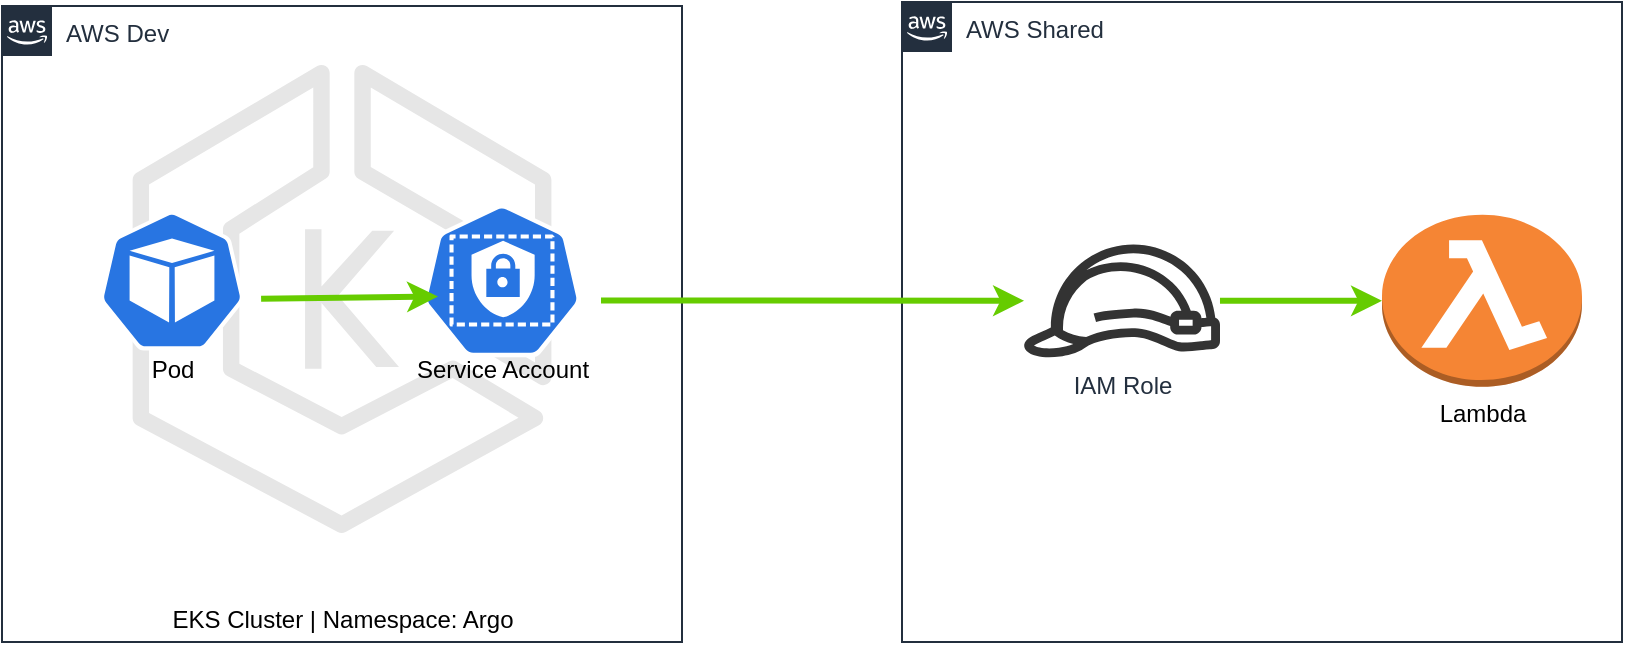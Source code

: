 <mxfile version="17.2.3" type="github"><diagram id="k364arCdmwFCV6oe1WjC" name="Page-1"><mxGraphModel dx="1828" dy="1160" grid="1" gridSize="10" guides="1" tooltips="1" connect="1" arrows="1" fold="1" page="1" pageScale="1" pageWidth="850" pageHeight="1100" math="0" shadow="0"><root><mxCell id="0"/><mxCell id="1" parent="0"/><mxCell id="BL0fxwx5DuhP13sKB6l1-1" value="AWS Dev" style="points=[[0,0],[0.25,0],[0.5,0],[0.75,0],[1,0],[1,0.25],[1,0.5],[1,0.75],[1,1],[0.75,1],[0.5,1],[0.25,1],[0,1],[0,0.75],[0,0.5],[0,0.25]];outlineConnect=0;gradientColor=none;html=1;whiteSpace=wrap;fontSize=12;fontStyle=0;container=1;pointerEvents=0;collapsible=0;recursiveResize=0;shape=mxgraph.aws4.group;grIcon=mxgraph.aws4.group_aws_cloud_alt;strokeColor=#232F3E;fillColor=none;verticalAlign=top;align=left;spacingLeft=30;fontColor=#232F3E;dashed=0;" vertex="1" parent="1"><mxGeometry x="20" y="322" width="340" height="318" as="geometry"/></mxCell><mxCell id="BL0fxwx5DuhP13sKB6l1-6" value="EKS Cluster | Namespace: Argo" style="sketch=0;points=[[0,0,0],[0.25,0,0],[0.5,0,0],[0.75,0,0],[1,0,0],[0,1,0],[0.25,1,0],[0.5,1,0],[0.75,1,0],[1,1,0],[0,0.25,0],[0,0.5,0],[0,0.75,0],[1,0.25,0],[1,0.5,0],[1,0.75,0]];outlineConnect=0;gradientDirection=north;dashed=0;verticalLabelPosition=bottom;verticalAlign=top;align=center;html=1;fontSize=12;fontStyle=0;aspect=fixed;shape=mxgraph.aws4.resourceIcon;resIcon=mxgraph.aws4.eks;gradientColor=#ffffff;fillColor=none;strokeColor=#E6E6E6;" vertex="1" parent="BL0fxwx5DuhP13sKB6l1-1"><mxGeometry x="23.63" width="292.75" height="292.75" as="geometry"/></mxCell><mxCell id="BL0fxwx5DuhP13sKB6l1-7" value="" style="sketch=0;html=1;dashed=0;whitespace=wrap;fillColor=#2875E2;strokeColor=#ffffff;points=[[0.005,0.63,0],[0.1,0.2,0],[0.9,0.2,0],[0.5,0,0],[0.995,0.63,0],[0.72,0.99,0],[0.5,1,0],[0.28,0.99,0]];shape=mxgraph.kubernetes.icon;prIcon=role" vertex="1" parent="BL0fxwx5DuhP13sKB6l1-1"><mxGeometry x="200" y="98.88" width="100" height="76.75" as="geometry"/></mxCell><mxCell id="BL0fxwx5DuhP13sKB6l1-9" style="edgeStyle=none;rounded=0;orthogonalLoop=1;jettySize=auto;html=1;exitX=0.995;exitY=0.63;exitDx=0;exitDy=0;exitPerimeter=0;entryX=0.18;entryY=0.604;entryDx=0;entryDy=0;entryPerimeter=0;strokeWidth=3;strokeColor=#66CC00;" edge="1" parent="BL0fxwx5DuhP13sKB6l1-1" source="BL0fxwx5DuhP13sKB6l1-8" target="BL0fxwx5DuhP13sKB6l1-7"><mxGeometry relative="1" as="geometry"/></mxCell><mxCell id="BL0fxwx5DuhP13sKB6l1-8" value="" style="sketch=0;html=1;dashed=0;whitespace=wrap;fillColor=#2875E2;strokeColor=#ffffff;points=[[0.005,0.63,0],[0.1,0.2,0],[0.9,0.2,0],[0.5,0,0],[0.995,0.63,0],[0.72,0.99,0],[0.5,1,0],[0.28,0.99,0]];shape=mxgraph.kubernetes.icon;prIcon=pod" vertex="1" parent="BL0fxwx5DuhP13sKB6l1-1"><mxGeometry x="40" y="102.25" width="90" height="70" as="geometry"/></mxCell><mxCell id="BL0fxwx5DuhP13sKB6l1-13" value="Service Account" style="text;html=1;resizable=0;autosize=1;align=center;verticalAlign=middle;points=[];fillColor=none;strokeColor=none;rounded=0;" vertex="1" parent="BL0fxwx5DuhP13sKB6l1-1"><mxGeometry x="200" y="172.25" width="100" height="20" as="geometry"/></mxCell><mxCell id="BL0fxwx5DuhP13sKB6l1-14" value="Pod" style="text;html=1;align=center;verticalAlign=middle;resizable=0;points=[];autosize=1;strokeColor=none;fillColor=none;" vertex="1" parent="BL0fxwx5DuhP13sKB6l1-1"><mxGeometry x="65" y="172.25" width="40" height="20" as="geometry"/></mxCell><mxCell id="BL0fxwx5DuhP13sKB6l1-2" value="AWS Shared" style="points=[[0,0],[0.25,0],[0.5,0],[0.75,0],[1,0],[1,0.25],[1,0.5],[1,0.75],[1,1],[0.75,1],[0.5,1],[0.25,1],[0,1],[0,0.75],[0,0.5],[0,0.25]];outlineConnect=0;gradientColor=none;html=1;whiteSpace=wrap;fontSize=12;fontStyle=0;container=1;pointerEvents=0;collapsible=0;recursiveResize=0;shape=mxgraph.aws4.group;grIcon=mxgraph.aws4.group_aws_cloud_alt;strokeColor=#232F3E;fillColor=none;verticalAlign=top;align=left;spacingLeft=30;fontColor=#232F3E;dashed=0;" vertex="1" parent="1"><mxGeometry x="470" y="320" width="360" height="320" as="geometry"/></mxCell><mxCell id="BL0fxwx5DuhP13sKB6l1-12" value="" style="edgeStyle=none;rounded=0;orthogonalLoop=1;jettySize=auto;html=1;strokeWidth=3;strokeColor=#66CC00;" edge="1" parent="BL0fxwx5DuhP13sKB6l1-2" source="BL0fxwx5DuhP13sKB6l1-3" target="BL0fxwx5DuhP13sKB6l1-5"><mxGeometry relative="1" as="geometry"/></mxCell><mxCell id="BL0fxwx5DuhP13sKB6l1-3" value="IAM Role" style="sketch=0;outlineConnect=0;fontColor=#232F3E;gradientColor=none;fillColor=#333333;strokeColor=none;dashed=0;verticalLabelPosition=bottom;verticalAlign=top;align=center;html=1;fontSize=12;fontStyle=0;aspect=fixed;pointerEvents=1;shape=mxgraph.aws4.role;" vertex="1" parent="BL0fxwx5DuhP13sKB6l1-2"><mxGeometry x="60" y="121.22" width="100" height="56.41" as="geometry"/></mxCell><mxCell id="BL0fxwx5DuhP13sKB6l1-5" value="Lambda" style="outlineConnect=0;dashed=0;verticalLabelPosition=bottom;verticalAlign=top;align=center;html=1;shape=mxgraph.aws3.lambda_function;fillColor=#F58534;gradientColor=none;" vertex="1" parent="BL0fxwx5DuhP13sKB6l1-2"><mxGeometry x="240" y="106.42" width="100" height="86" as="geometry"/></mxCell><mxCell id="BL0fxwx5DuhP13sKB6l1-10" style="edgeStyle=none;rounded=0;orthogonalLoop=1;jettySize=auto;html=1;exitX=0.995;exitY=0.63;exitDx=0;exitDy=0;exitPerimeter=0;strokeColor=#66CC00;strokeWidth=3;" edge="1" parent="1" source="BL0fxwx5DuhP13sKB6l1-7" target="BL0fxwx5DuhP13sKB6l1-3"><mxGeometry relative="1" as="geometry"/></mxCell></root></mxGraphModel></diagram></mxfile>
